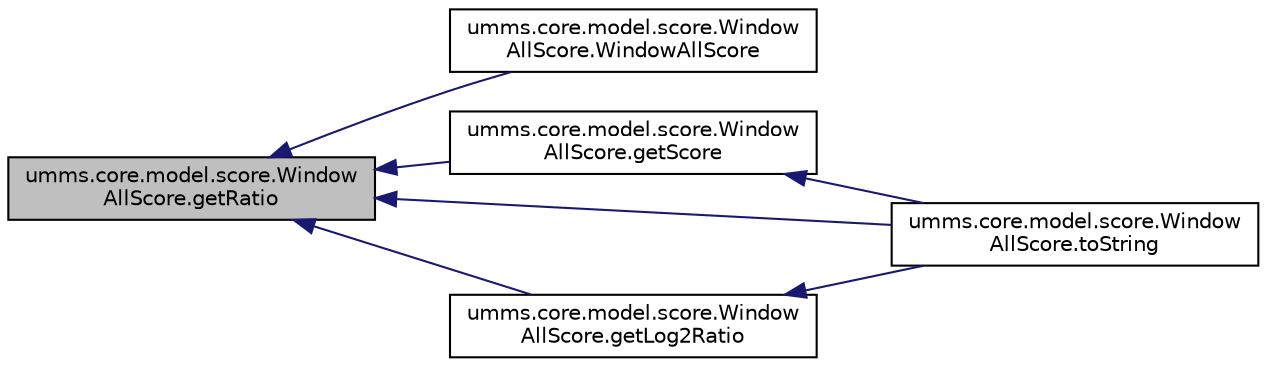 digraph "umms.core.model.score.WindowAllScore.getRatio"
{
  edge [fontname="Helvetica",fontsize="10",labelfontname="Helvetica",labelfontsize="10"];
  node [fontname="Helvetica",fontsize="10",shape=record];
  rankdir="LR";
  Node1 [label="umms.core.model.score.Window\lAllScore.getRatio",height=0.2,width=0.4,color="black", fillcolor="grey75", style="filled" fontcolor="black"];
  Node1 -> Node2 [dir="back",color="midnightblue",fontsize="10",style="solid"];
  Node2 [label="umms.core.model.score.Window\lAllScore.WindowAllScore",height=0.2,width=0.4,color="black", fillcolor="white", style="filled",URL="$classumms_1_1core_1_1model_1_1score_1_1_window_all_score.html#aa20eebc9daa9c6ac43be442f2886716e"];
  Node1 -> Node3 [dir="back",color="midnightblue",fontsize="10",style="solid"];
  Node3 [label="umms.core.model.score.Window\lAllScore.getScore",height=0.2,width=0.4,color="black", fillcolor="white", style="filled",URL="$classumms_1_1core_1_1model_1_1score_1_1_window_all_score.html#a43b3c23abd2ac3c3bd49691656048433"];
  Node3 -> Node4 [dir="back",color="midnightblue",fontsize="10",style="solid"];
  Node4 [label="umms.core.model.score.Window\lAllScore.toString",height=0.2,width=0.4,color="black", fillcolor="white", style="filled",URL="$classumms_1_1core_1_1model_1_1score_1_1_window_all_score.html#ae16b092f09ab224551a0821363a86a48"];
  Node1 -> Node5 [dir="back",color="midnightblue",fontsize="10",style="solid"];
  Node5 [label="umms.core.model.score.Window\lAllScore.getLog2Ratio",height=0.2,width=0.4,color="black", fillcolor="white", style="filled",URL="$classumms_1_1core_1_1model_1_1score_1_1_window_all_score.html#accee1ff27647f8b6865ff770bb82c318"];
  Node5 -> Node4 [dir="back",color="midnightblue",fontsize="10",style="solid"];
  Node1 -> Node4 [dir="back",color="midnightblue",fontsize="10",style="solid"];
}
